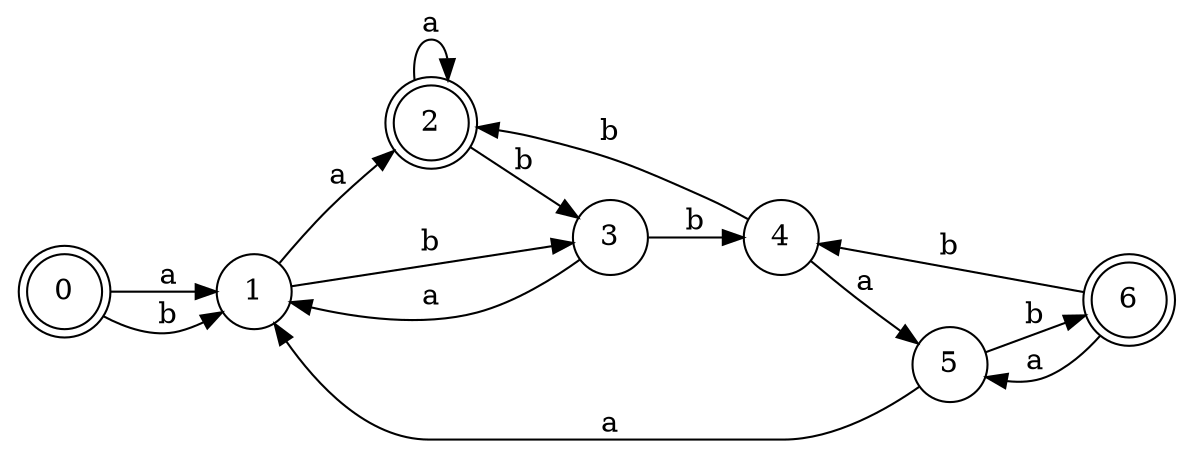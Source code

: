 digraph n6_5 {
__start0 [label="" shape="none"];

rankdir=LR;
size="8,5";

s0 [style="rounded,filled", color="black", fillcolor="white" shape="doublecircle", label="0"];
s1 [style="filled", color="black", fillcolor="white" shape="circle", label="1"];
s2 [style="rounded,filled", color="black", fillcolor="white" shape="doublecircle", label="2"];
s3 [style="filled", color="black", fillcolor="white" shape="circle", label="3"];
s4 [style="filled", color="black", fillcolor="white" shape="circle", label="4"];
s5 [style="filled", color="black", fillcolor="white" shape="circle", label="5"];
s6 [style="rounded,filled", color="black", fillcolor="white" shape="doublecircle", label="6"];
s0 -> s1 [label="a"];
s0 -> s1 [label="b"];
s1 -> s2 [label="a"];
s1 -> s3 [label="b"];
s2 -> s2 [label="a"];
s2 -> s3 [label="b"];
s3 -> s1 [label="a"];
s3 -> s4 [label="b"];
s4 -> s5 [label="a"];
s4 -> s2 [label="b"];
s5 -> s1 [label="a"];
s5 -> s6 [label="b"];
s6 -> s5 [label="a"];
s6 -> s4 [label="b"];

}